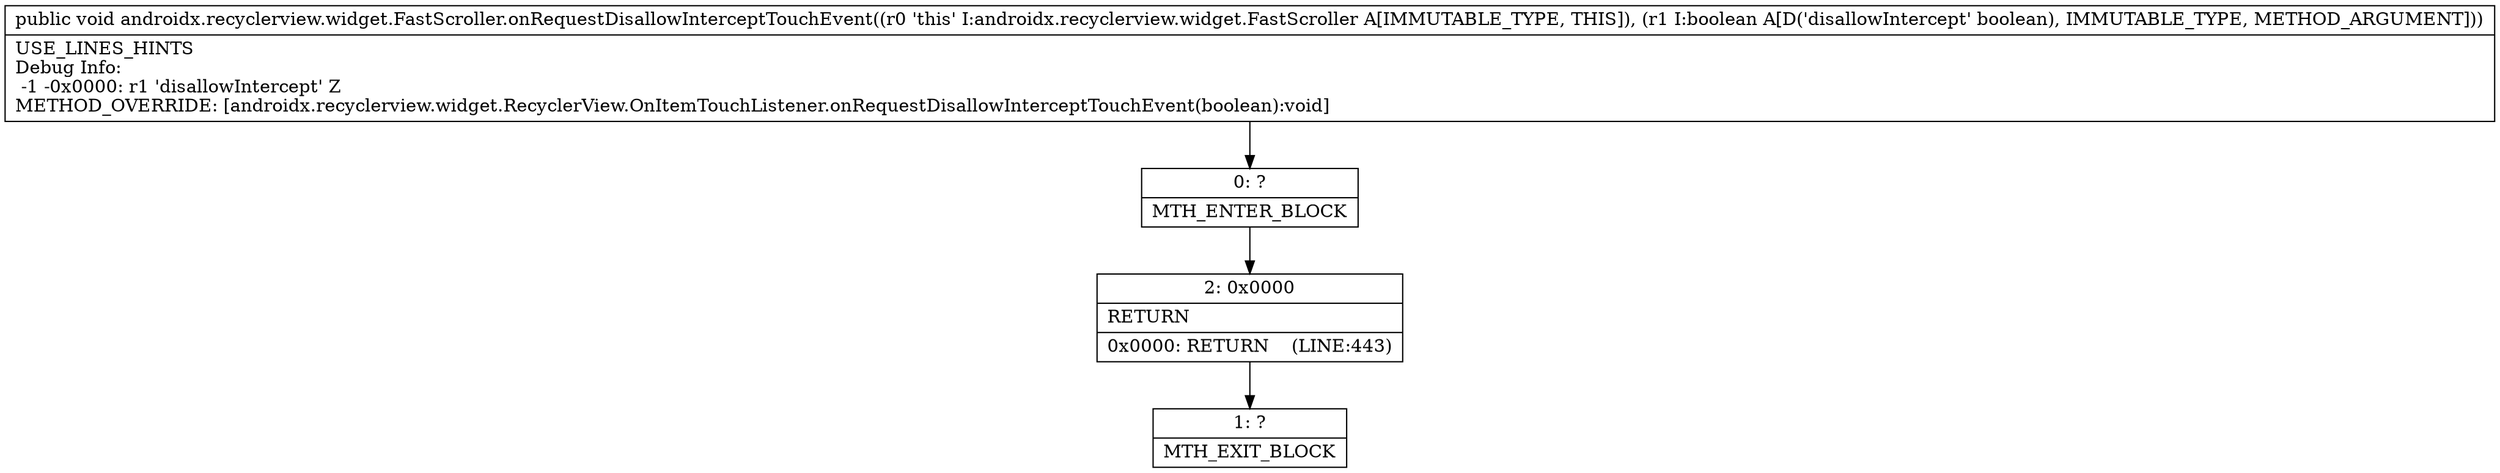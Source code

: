 digraph "CFG forandroidx.recyclerview.widget.FastScroller.onRequestDisallowInterceptTouchEvent(Z)V" {
Node_0 [shape=record,label="{0\:\ ?|MTH_ENTER_BLOCK\l}"];
Node_2 [shape=record,label="{2\:\ 0x0000|RETURN\l|0x0000: RETURN    (LINE:443)\l}"];
Node_1 [shape=record,label="{1\:\ ?|MTH_EXIT_BLOCK\l}"];
MethodNode[shape=record,label="{public void androidx.recyclerview.widget.FastScroller.onRequestDisallowInterceptTouchEvent((r0 'this' I:androidx.recyclerview.widget.FastScroller A[IMMUTABLE_TYPE, THIS]), (r1 I:boolean A[D('disallowIntercept' boolean), IMMUTABLE_TYPE, METHOD_ARGUMENT]))  | USE_LINES_HINTS\lDebug Info:\l  \-1 \-0x0000: r1 'disallowIntercept' Z\lMETHOD_OVERRIDE: [androidx.recyclerview.widget.RecyclerView.OnItemTouchListener.onRequestDisallowInterceptTouchEvent(boolean):void]\l}"];
MethodNode -> Node_0;Node_0 -> Node_2;
Node_2 -> Node_1;
}

